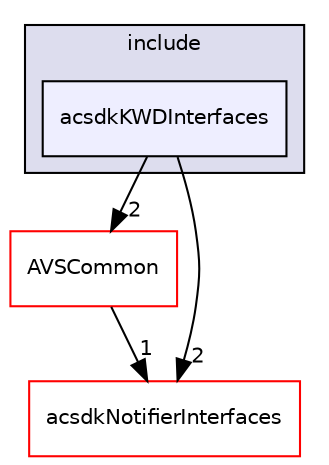 digraph "/workplace/avs-device-sdk/shared/KWD/acsdkKWDInterfaces/include/acsdkKWDInterfaces" {
  compound=true
  node [ fontsize="10", fontname="Helvetica"];
  edge [ labelfontsize="10", labelfontname="Helvetica"];
  subgraph clusterdir_db27fc115501cbcd4deb3f3a7a55bdca {
    graph [ bgcolor="#ddddee", pencolor="black", label="include" fontname="Helvetica", fontsize="10", URL="dir_db27fc115501cbcd4deb3f3a7a55bdca.html"]
  dir_84d8f24ad9829246798a56c158cac430 [shape=box, label="acsdkKWDInterfaces", style="filled", fillcolor="#eeeeff", pencolor="black", URL="dir_84d8f24ad9829246798a56c158cac430.html"];
  }
  dir_13e65effb2bde530b17b3d5eefcd0266 [shape=box label="AVSCommon" fillcolor="white" style="filled" color="red" URL="dir_13e65effb2bde530b17b3d5eefcd0266.html"];
  dir_d3cfb0f75dbe2fd43efeb9e5a78af15e [shape=box label="acsdkNotifierInterfaces" fillcolor="white" style="filled" color="red" URL="dir_d3cfb0f75dbe2fd43efeb9e5a78af15e.html"];
  dir_84d8f24ad9829246798a56c158cac430->dir_13e65effb2bde530b17b3d5eefcd0266 [headlabel="2", labeldistance=1.5 headhref="dir_000778_000017.html"];
  dir_84d8f24ad9829246798a56c158cac430->dir_d3cfb0f75dbe2fd43efeb9e5a78af15e [headlabel="2", labeldistance=1.5 headhref="dir_000778_000737.html"];
  dir_13e65effb2bde530b17b3d5eefcd0266->dir_d3cfb0f75dbe2fd43efeb9e5a78af15e [headlabel="1", labeldistance=1.5 headhref="dir_000017_000737.html"];
}
